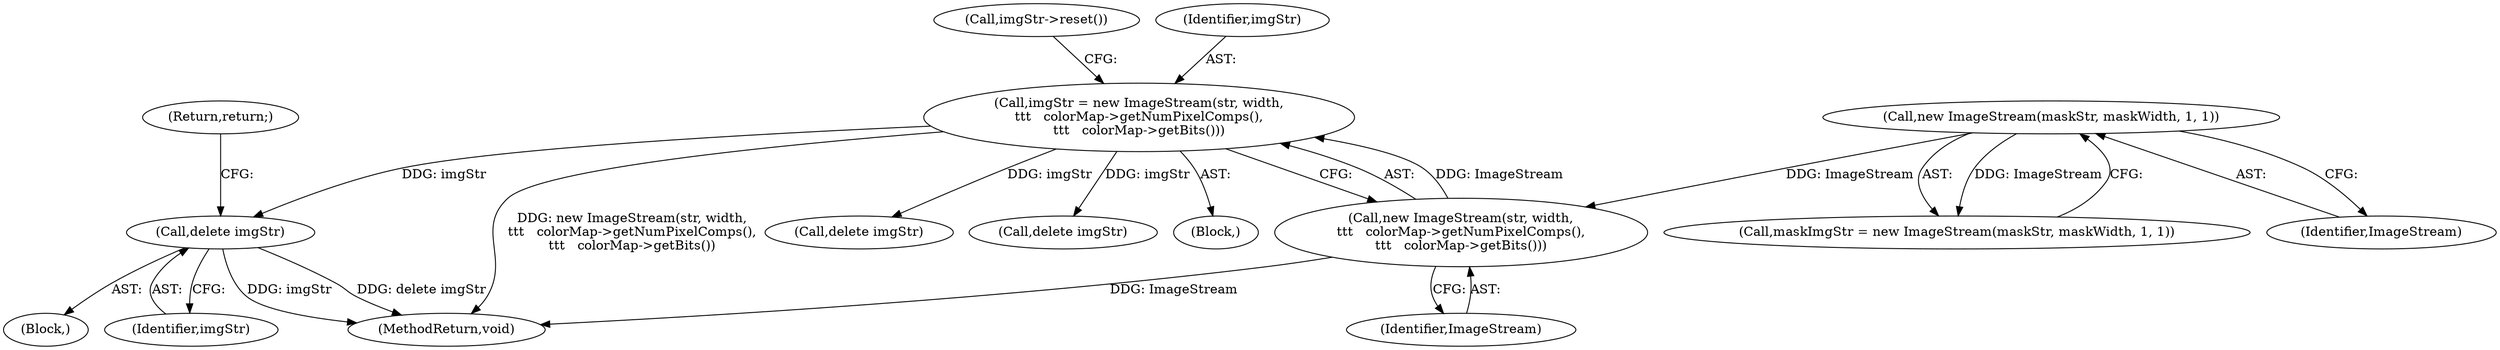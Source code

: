 digraph "0_poppler_7b2d314a61fd0e12f47c62996cb49ec0d1ba747a_2@API" {
"1000286" [label="(Call,delete imgStr)"];
"1000225" [label="(Call,imgStr = new ImageStream(str, width,\n\t\t\t   colorMap->getNumPixelComps(),\n\t\t\t   colorMap->getBits()))"];
"1000227" [label="(Call,new ImageStream(str, width,\n\t\t\t   colorMap->getNumPixelComps(),\n\t\t\t   colorMap->getBits()))"];
"1000120" [label="(Call,new ImageStream(maskStr, maskWidth, 1, 1))"];
"1000229" [label="(Call,imgStr->reset())"];
"1000285" [label="(Block,)"];
"1000226" [label="(Identifier,imgStr)"];
"1000288" [label="(Return,return;)"];
"1000287" [label="(Identifier,imgStr)"];
"1000286" [label="(Call,delete imgStr)"];
"1000228" [label="(Identifier,ImageStream)"];
"1000363" [label="(MethodReturn,void)"];
"1000302" [label="(Call,delete imgStr)"];
"1000121" [label="(Identifier,ImageStream)"];
"1000225" [label="(Call,imgStr = new ImageStream(str, width,\n\t\t\t   colorMap->getNumPixelComps(),\n\t\t\t   colorMap->getBits()))"];
"1000361" [label="(Call,delete imgStr)"];
"1000116" [label="(Block,)"];
"1000227" [label="(Call,new ImageStream(str, width,\n\t\t\t   colorMap->getNumPixelComps(),\n\t\t\t   colorMap->getBits()))"];
"1000118" [label="(Call,maskImgStr = new ImageStream(maskStr, maskWidth, 1, 1))"];
"1000120" [label="(Call,new ImageStream(maskStr, maskWidth, 1, 1))"];
"1000286" -> "1000285"  [label="AST: "];
"1000286" -> "1000287"  [label="CFG: "];
"1000287" -> "1000286"  [label="AST: "];
"1000288" -> "1000286"  [label="CFG: "];
"1000286" -> "1000363"  [label="DDG: delete imgStr"];
"1000286" -> "1000363"  [label="DDG: imgStr"];
"1000225" -> "1000286"  [label="DDG: imgStr"];
"1000225" -> "1000116"  [label="AST: "];
"1000225" -> "1000227"  [label="CFG: "];
"1000226" -> "1000225"  [label="AST: "];
"1000227" -> "1000225"  [label="AST: "];
"1000229" -> "1000225"  [label="CFG: "];
"1000225" -> "1000363"  [label="DDG: new ImageStream(str, width,\n\t\t\t   colorMap->getNumPixelComps(),\n\t\t\t   colorMap->getBits())"];
"1000227" -> "1000225"  [label="DDG: ImageStream"];
"1000225" -> "1000302"  [label="DDG: imgStr"];
"1000225" -> "1000361"  [label="DDG: imgStr"];
"1000227" -> "1000228"  [label="CFG: "];
"1000228" -> "1000227"  [label="AST: "];
"1000227" -> "1000363"  [label="DDG: ImageStream"];
"1000120" -> "1000227"  [label="DDG: ImageStream"];
"1000120" -> "1000118"  [label="AST: "];
"1000120" -> "1000121"  [label="CFG: "];
"1000121" -> "1000120"  [label="AST: "];
"1000118" -> "1000120"  [label="CFG: "];
"1000120" -> "1000118"  [label="DDG: ImageStream"];
}
